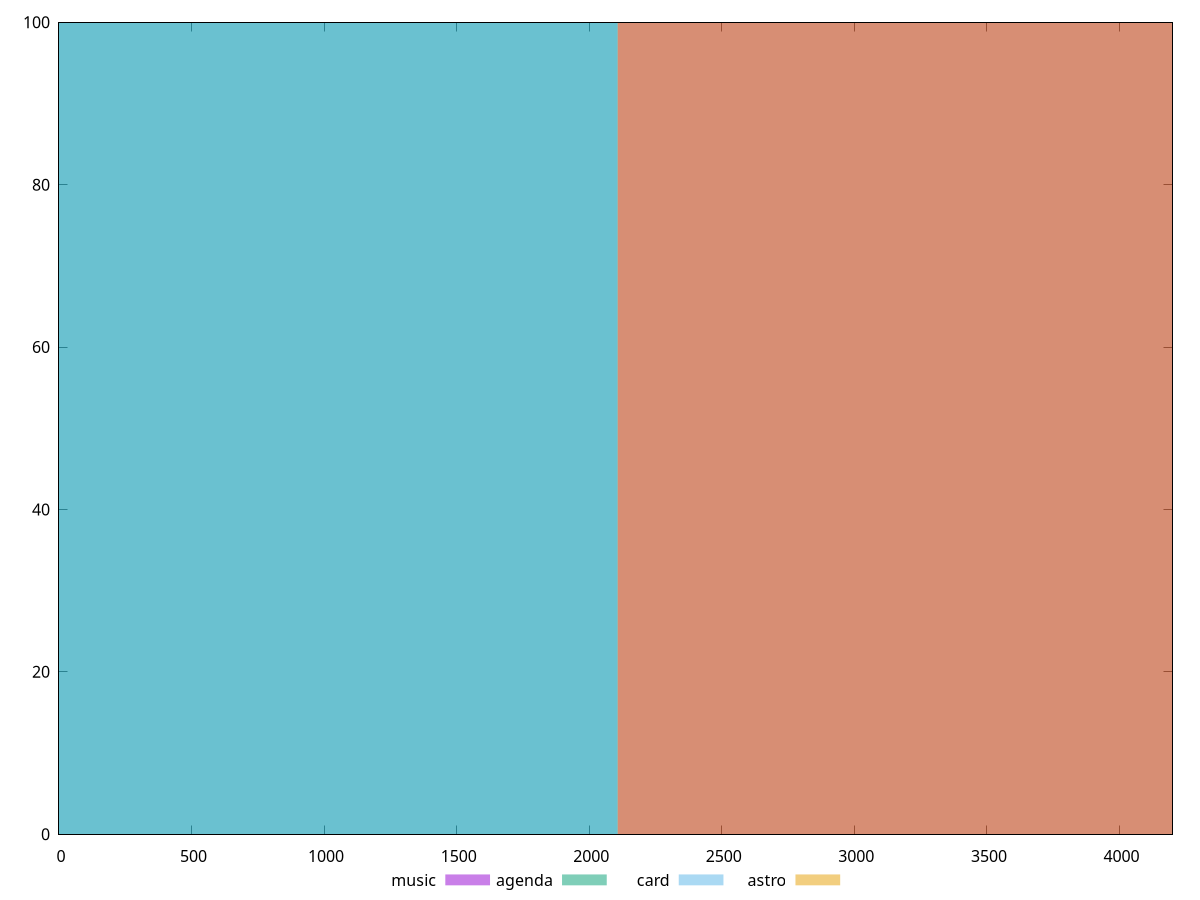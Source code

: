 reset

$music <<EOF
4214.499953971163 100
EOF

$agenda <<EOF
0 100
EOF

$card <<EOF
0 100
EOF

$astro <<EOF
4214.499953971163 100
EOF

set key outside below
set boxwidth 4214.499953971163
set xrange [0:4200]
set yrange [0:100]
set trange [0:100]
set style fill transparent solid 0.5 noborder
set terminal svg size 640, 520 enhanced background rgb 'white'
set output "reports/report_00032_2021-02-25T10-28-15.087Z/unused-javascript/comparison/histogram/all_raw.svg"

plot $music title "music" with boxes, \
     $agenda title "agenda" with boxes, \
     $card title "card" with boxes, \
     $astro title "astro" with boxes

reset
